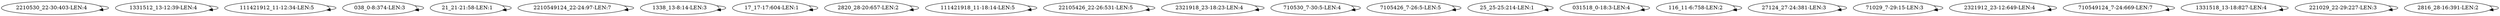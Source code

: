 digraph G {
    "2210530_22-30:403-LEN:4" -> "2210530_22-30:403-LEN:4";
    "1331512_13-12:39-LEN:4" -> "1331512_13-12:39-LEN:4";
    "111421912_11-12:34-LEN:5" -> "111421912_11-12:34-LEN:5";
    "038_0-8:374-LEN:3" -> "038_0-8:374-LEN:3";
    "21_21-21:58-LEN:1" -> "21_21-21:58-LEN:1";
    "2210549124_22-24:97-LEN:7" -> "2210549124_22-24:97-LEN:7";
    "1338_13-8:14-LEN:3" -> "1338_13-8:14-LEN:3";
    "17_17-17:604-LEN:1" -> "17_17-17:604-LEN:1";
    "2820_28-20:657-LEN:2" -> "2820_28-20:657-LEN:2";
    "111421918_11-18:14-LEN:5" -> "111421918_11-18:14-LEN:5";
    "22105426_22-26:531-LEN:5" -> "22105426_22-26:531-LEN:5";
    "2321918_23-18:23-LEN:4" -> "2321918_23-18:23-LEN:4";
    "710530_7-30:5-LEN:4" -> "710530_7-30:5-LEN:4";
    "7105426_7-26:5-LEN:5" -> "7105426_7-26:5-LEN:5";
    "25_25-25:214-LEN:1" -> "25_25-25:214-LEN:1";
    "031518_0-18:3-LEN:4" -> "031518_0-18:3-LEN:4";
    "116_11-6:758-LEN:2" -> "116_11-6:758-LEN:2";
    "27124_27-24:381-LEN:3" -> "27124_27-24:381-LEN:3";
    "71029_7-29:15-LEN:3" -> "71029_7-29:15-LEN:3";
    "2321912_23-12:649-LEN:4" -> "2321912_23-12:649-LEN:4";
    "710549124_7-24:669-LEN:7" -> "710549124_7-24:669-LEN:7";
    "1331518_13-18:827-LEN:4" -> "1331518_13-18:827-LEN:4";
    "221029_22-29:227-LEN:3" -> "221029_22-29:227-LEN:3";
    "2816_28-16:391-LEN:2" -> "2816_28-16:391-LEN:2";
}
